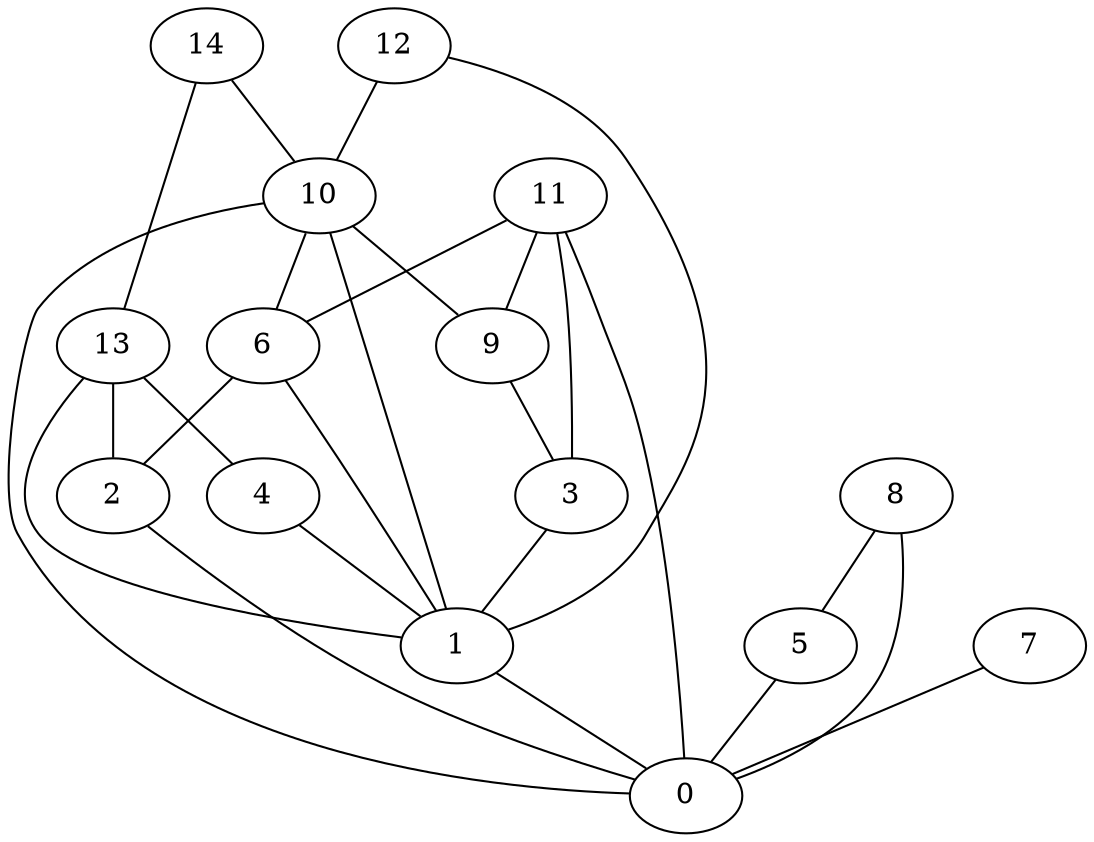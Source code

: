 digraph "sensornet-topology" {
label = "";
rankdir="BT";"0"->"1" [arrowhead = "both"] 
"0"->"2" [arrowhead = "both"] 
"0"->"5" [arrowhead = "both"] 
"0"->"7" [arrowhead = "both"] 
"0"->"8" [arrowhead = "both"] 
"0"->"10" [arrowhead = "both"] 
"0"->"11" [arrowhead = "both"] 
"1"->"3" [arrowhead = "both"] 
"1"->"4" [arrowhead = "both"] 
"1"->"6" [arrowhead = "both"] 
"1"->"10" [arrowhead = "both"] 
"1"->"12" [arrowhead = "both"] 
"1"->"13" [arrowhead = "both"] 
"2"->"6" [arrowhead = "both"] 
"2"->"13" [arrowhead = "both"] 
"3"->"9" [arrowhead = "both"] 
"3"->"11" [arrowhead = "both"] 
"4"->"13" [arrowhead = "both"] 
"5"->"8" [arrowhead = "both"] 
"6"->"10" [arrowhead = "both"] 
"6"->"11" [arrowhead = "both"] 
"9"->"10" [arrowhead = "both"] 
"9"->"11" [arrowhead = "both"] 
"10"->"12" [arrowhead = "both"] 
"10"->"14" [arrowhead = "both"] 
"13"->"14" [arrowhead = "both"] 
}